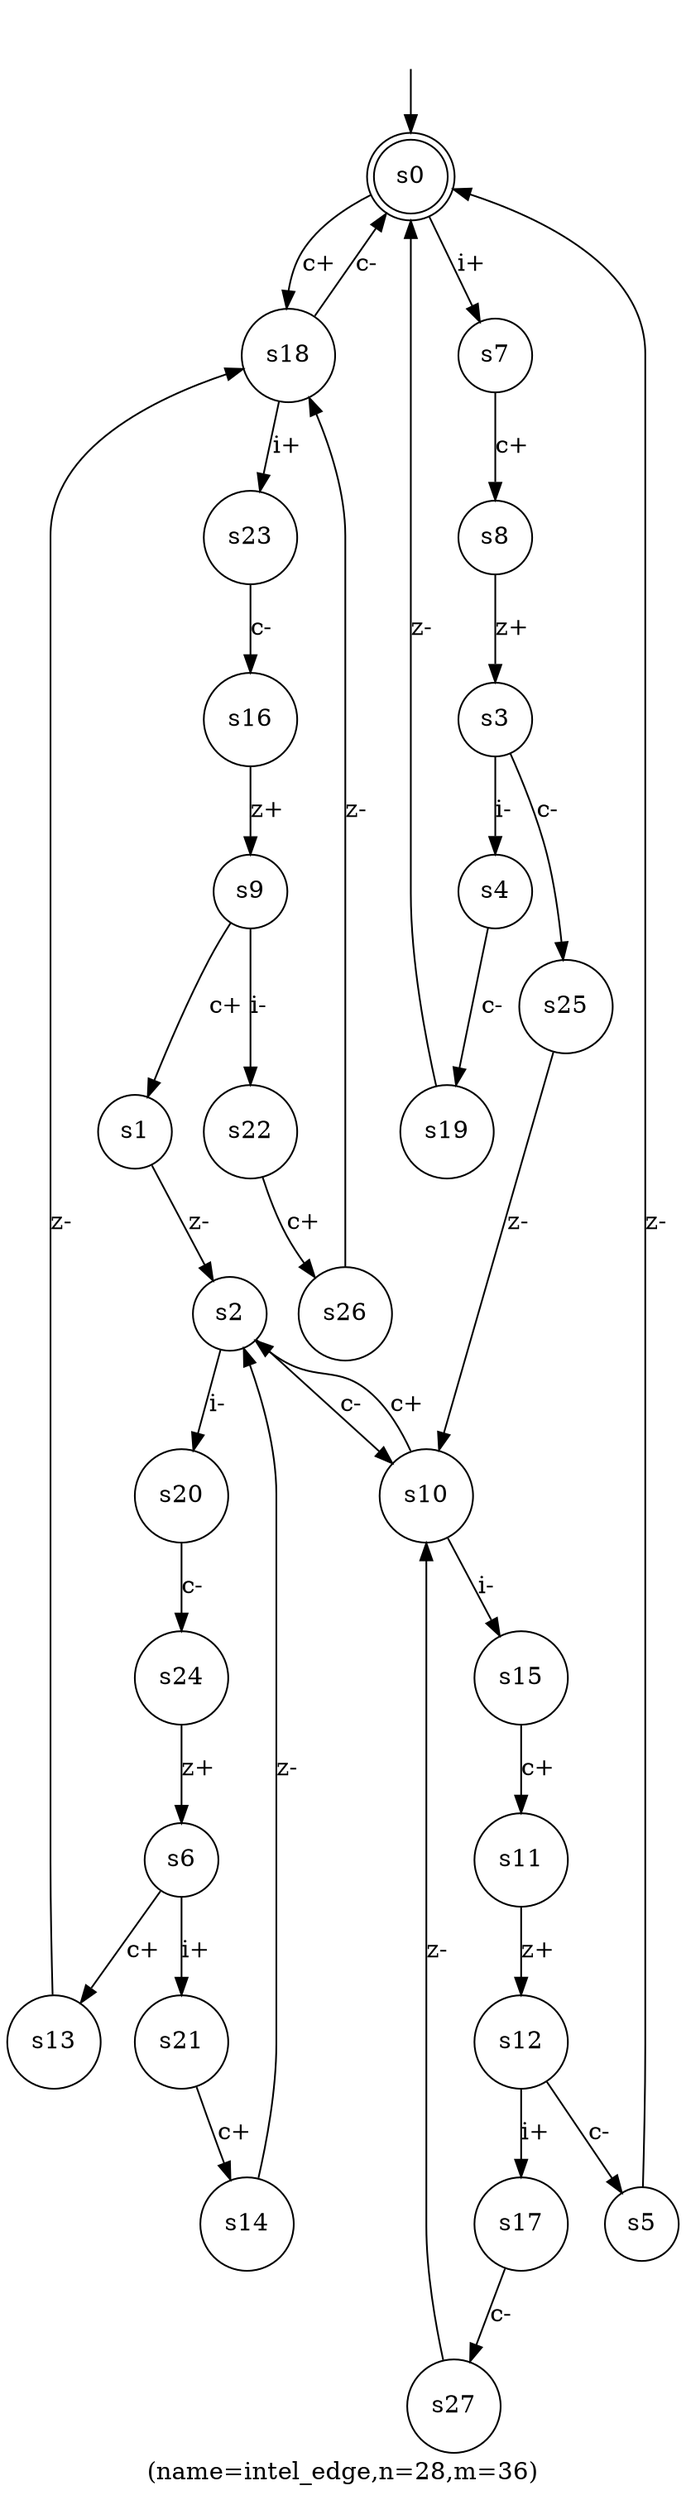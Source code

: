 digraph intel_edge{
	label="(name=intel_edge,n=28,m=36)";
	_nil [style = "invis"];
	node [shape = doublecircle]; s0;
	node [shape = circle];
	_nil -> s0;
	s19->s0[label="z-"];
	s26->s18[label="z-"];
	s13->s18[label="z-"];
	s1->s2[label="z-"];
	s27->s10[label="z-"];
	s25->s10[label="z-"];
	s14->s2[label="z-"];
	s5->s0[label="z-"];
	s24->s6[label="z+"];
	s16->s9[label="z+"];
	s11->s12[label="z+"];
	s8->s3[label="z+"];
	s17->s27[label="c-"];
	s2->s10[label="c-"];
	s23->s16[label="c-"];
	s20->s24[label="c-"];
	s18->s0[label="c-"];
	s4->s19[label="c-"];
	s12->s5[label="c-"];
	s3->s25[label="c-"];
	s2->s20[label="i-"];
	s9->s22[label="i-"];
	s10->s15[label="i-"];
	s3->s4[label="i-"];
	s15->s11[label="c+"];
	s22->s26[label="c+"];
	s0->s18[label="c+"];
	s21->s14[label="c+"];
	s7->s8[label="c+"];
	s9->s1[label="c+"];
	s10->s2[label="c+"];
	s6->s13[label="c+"];
	s18->s23[label="i+"];
	s0->s7[label="i+"];
	s12->s17[label="i+"];
	s6->s21[label="i+"];
}
